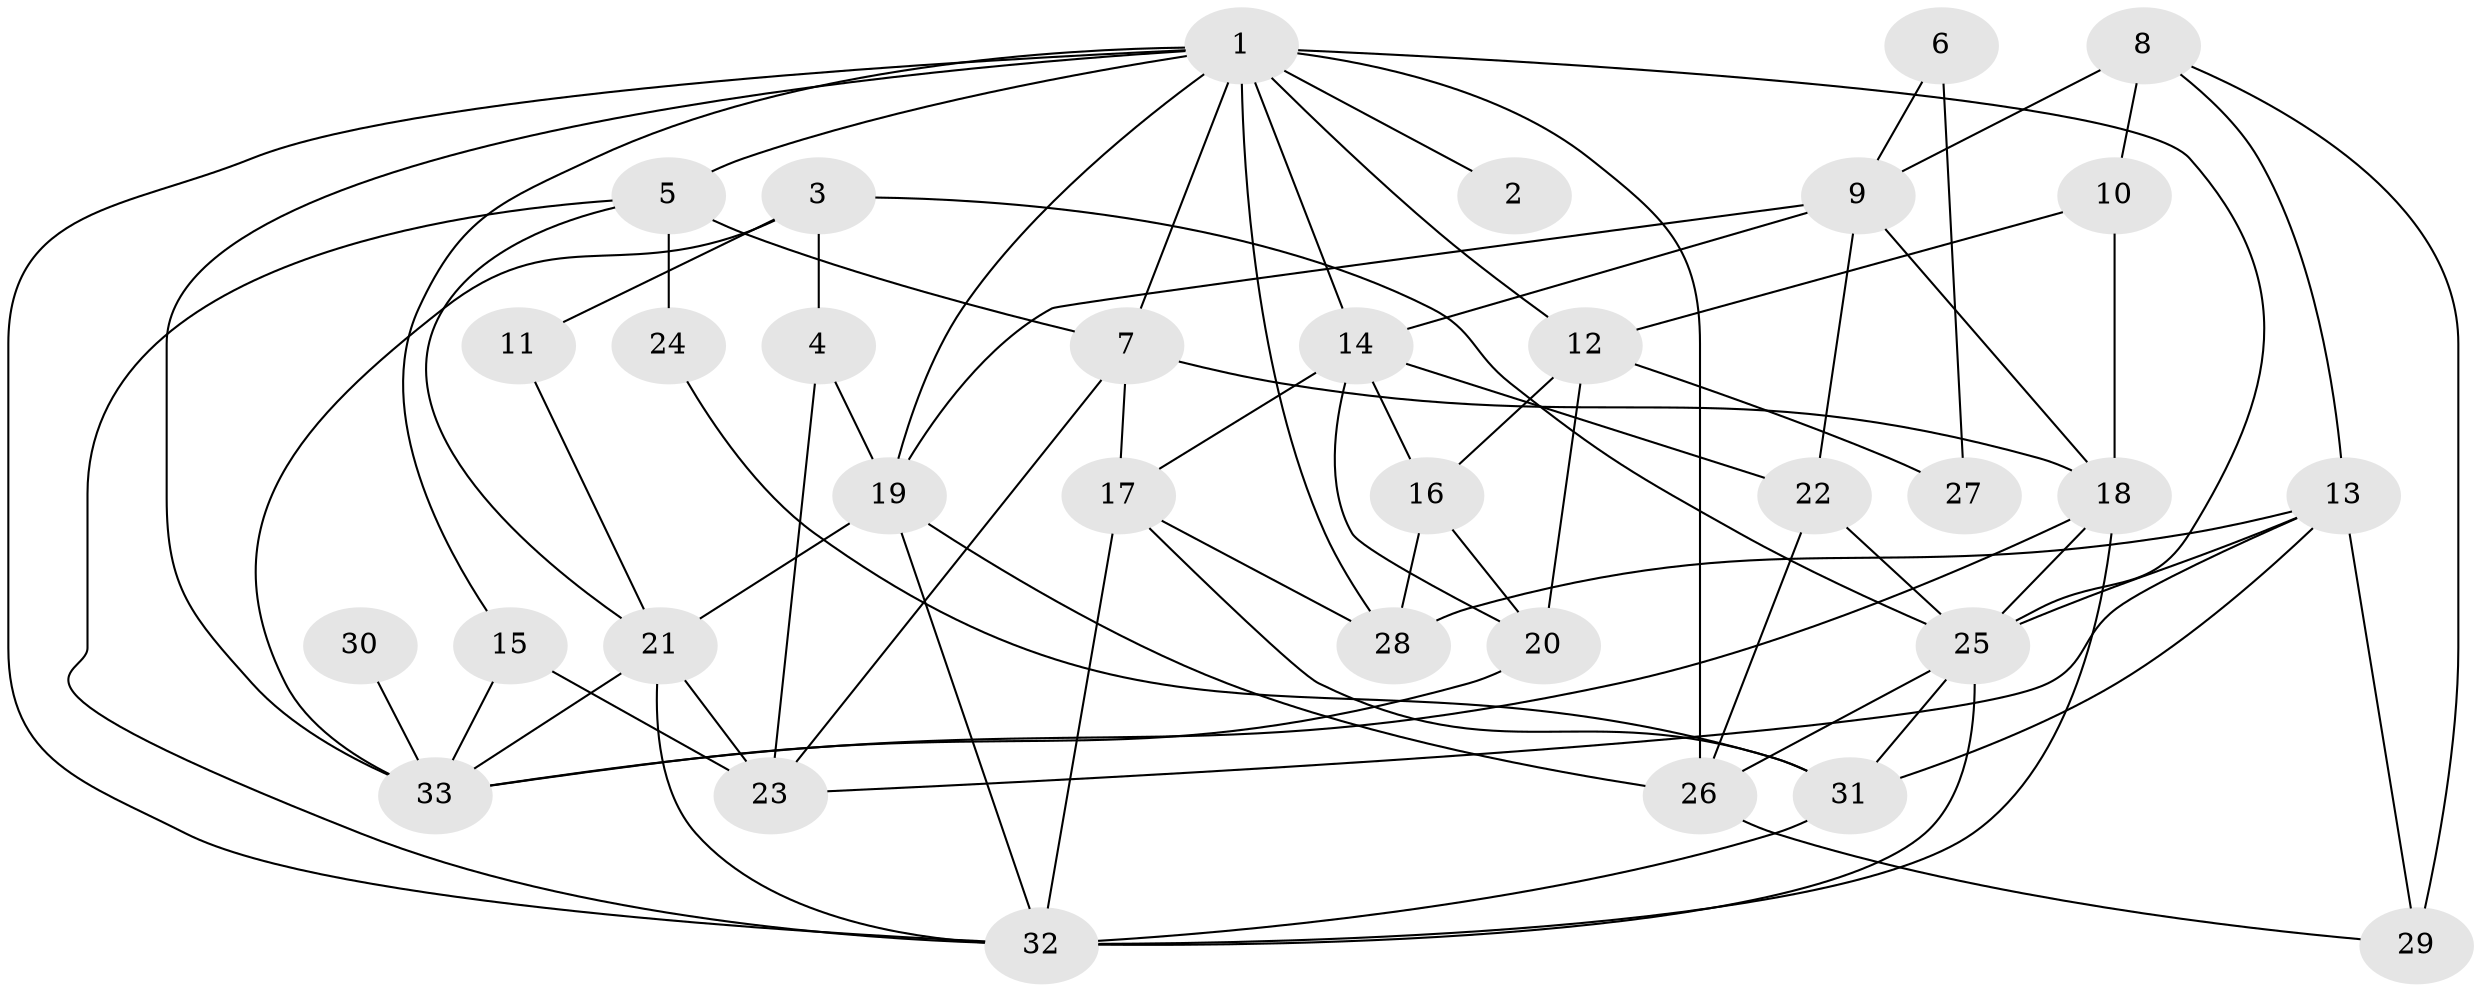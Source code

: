 // original degree distribution, {9: 0.009345794392523364, 6: 0.04672897196261682, 4: 0.14953271028037382, 5: 0.102803738317757, 2: 0.24299065420560748, 3: 0.2616822429906542, 1: 0.17757009345794392, 7: 0.009345794392523364}
// Generated by graph-tools (version 1.1) at 2025/35/03/04/25 23:35:59]
// undirected, 33 vertices, 76 edges
graph export_dot {
  node [color=gray90,style=filled];
  1;
  2;
  3;
  4;
  5;
  6;
  7;
  8;
  9;
  10;
  11;
  12;
  13;
  14;
  15;
  16;
  17;
  18;
  19;
  20;
  21;
  22;
  23;
  24;
  25;
  26;
  27;
  28;
  29;
  30;
  31;
  32;
  33;
  1 -- 2 [weight=1.0];
  1 -- 5 [weight=1.0];
  1 -- 7 [weight=1.0];
  1 -- 12 [weight=1.0];
  1 -- 14 [weight=1.0];
  1 -- 15 [weight=1.0];
  1 -- 19 [weight=1.0];
  1 -- 25 [weight=1.0];
  1 -- 26 [weight=3.0];
  1 -- 28 [weight=1.0];
  1 -- 32 [weight=1.0];
  1 -- 33 [weight=2.0];
  3 -- 4 [weight=1.0];
  3 -- 11 [weight=1.0];
  3 -- 25 [weight=1.0];
  3 -- 33 [weight=1.0];
  4 -- 19 [weight=1.0];
  4 -- 23 [weight=1.0];
  5 -- 7 [weight=1.0];
  5 -- 21 [weight=1.0];
  5 -- 24 [weight=2.0];
  5 -- 32 [weight=1.0];
  6 -- 9 [weight=1.0];
  6 -- 27 [weight=1.0];
  7 -- 17 [weight=1.0];
  7 -- 18 [weight=1.0];
  7 -- 23 [weight=1.0];
  8 -- 9 [weight=2.0];
  8 -- 10 [weight=1.0];
  8 -- 13 [weight=1.0];
  8 -- 29 [weight=2.0];
  9 -- 14 [weight=1.0];
  9 -- 18 [weight=1.0];
  9 -- 19 [weight=1.0];
  9 -- 22 [weight=1.0];
  10 -- 12 [weight=1.0];
  10 -- 18 [weight=1.0];
  11 -- 21 [weight=1.0];
  12 -- 16 [weight=1.0];
  12 -- 20 [weight=1.0];
  12 -- 27 [weight=1.0];
  13 -- 23 [weight=1.0];
  13 -- 25 [weight=1.0];
  13 -- 28 [weight=2.0];
  13 -- 29 [weight=1.0];
  13 -- 31 [weight=1.0];
  14 -- 16 [weight=1.0];
  14 -- 17 [weight=1.0];
  14 -- 20 [weight=1.0];
  14 -- 22 [weight=1.0];
  15 -- 23 [weight=1.0];
  15 -- 33 [weight=1.0];
  16 -- 20 [weight=2.0];
  16 -- 28 [weight=2.0];
  17 -- 28 [weight=1.0];
  17 -- 31 [weight=1.0];
  17 -- 32 [weight=1.0];
  18 -- 25 [weight=1.0];
  18 -- 32 [weight=1.0];
  18 -- 33 [weight=1.0];
  19 -- 21 [weight=1.0];
  19 -- 26 [weight=1.0];
  19 -- 32 [weight=1.0];
  20 -- 33 [weight=1.0];
  21 -- 23 [weight=1.0];
  21 -- 32 [weight=1.0];
  21 -- 33 [weight=1.0];
  22 -- 25 [weight=1.0];
  22 -- 26 [weight=1.0];
  24 -- 31 [weight=1.0];
  25 -- 26 [weight=1.0];
  25 -- 31 [weight=1.0];
  25 -- 32 [weight=1.0];
  26 -- 29 [weight=1.0];
  30 -- 33 [weight=1.0];
  31 -- 32 [weight=1.0];
}

